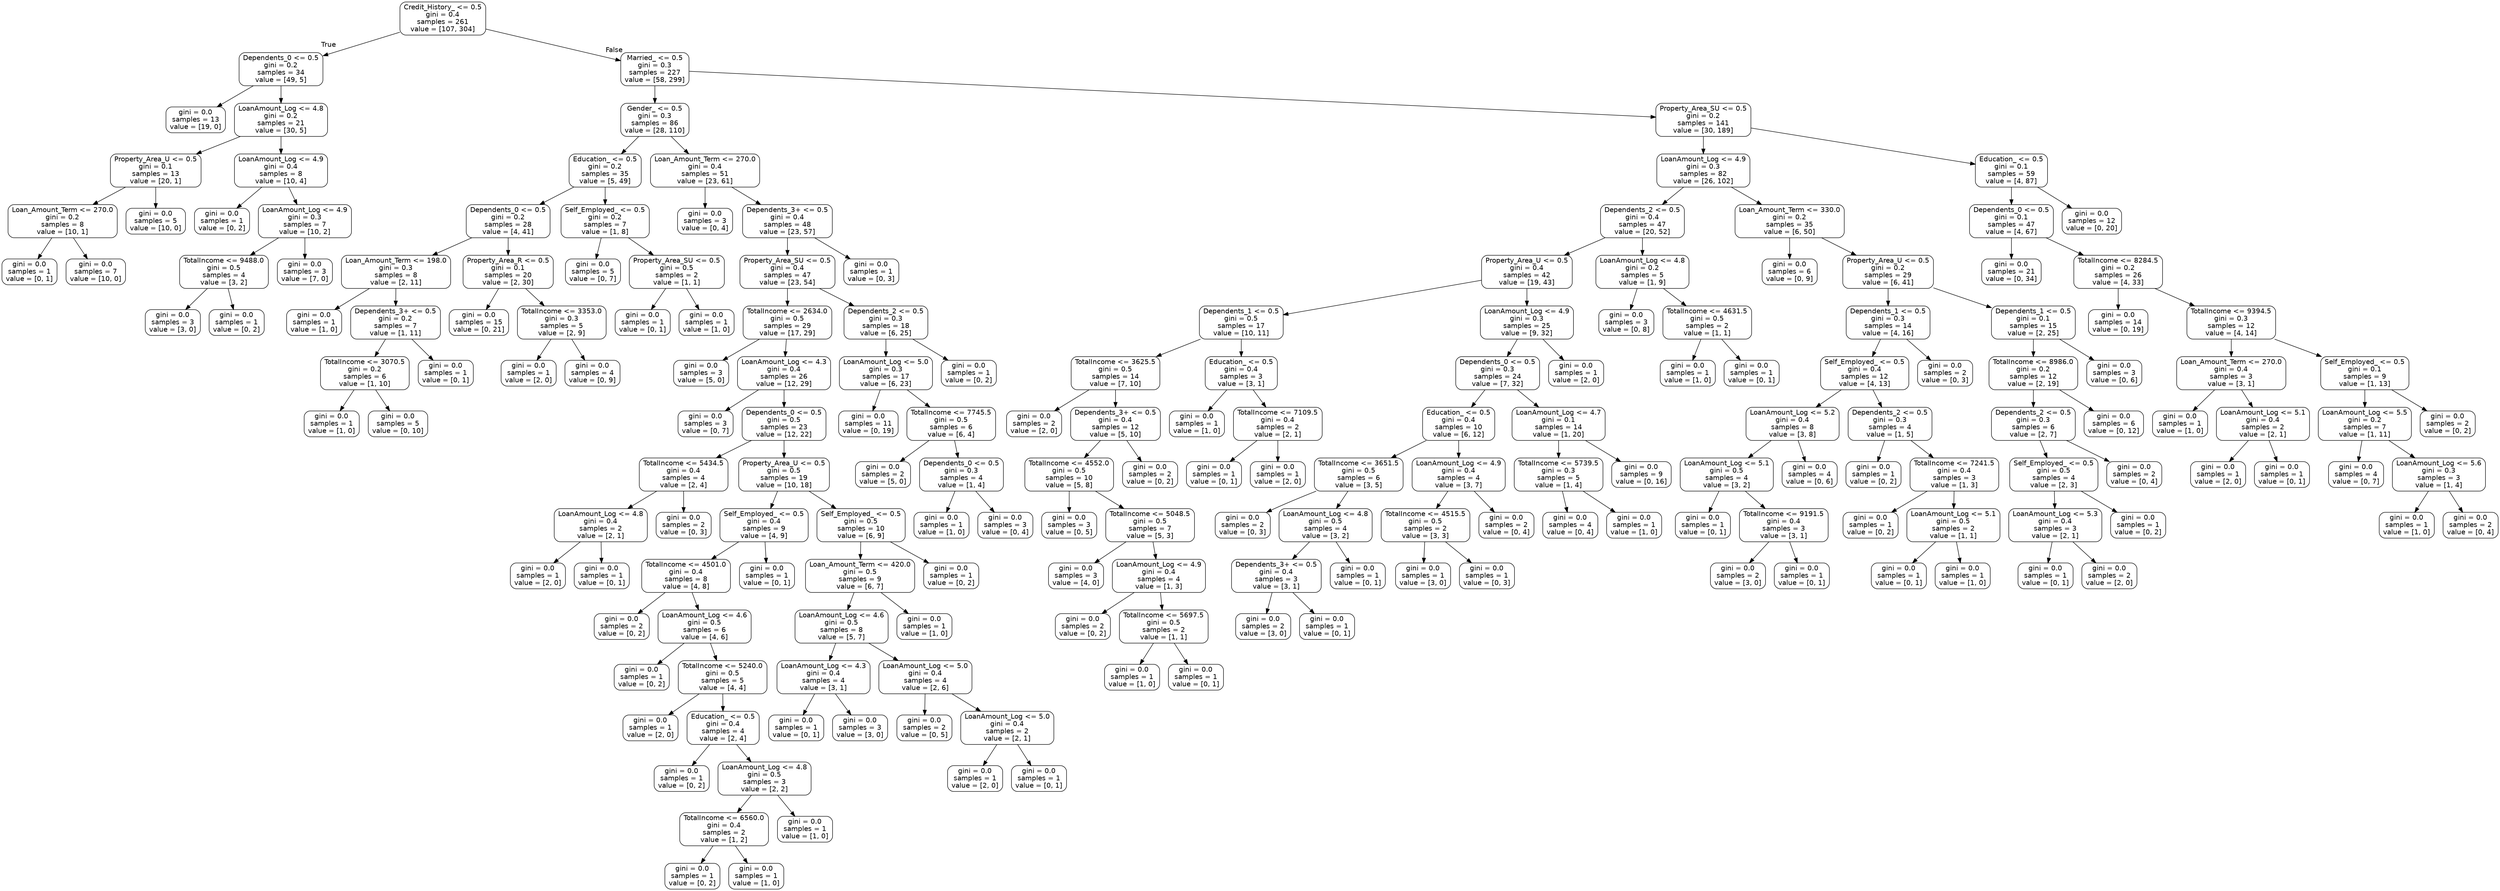 digraph Tree {
node [shape=box, style="rounded", color="black", fontname=helvetica] ;
edge [fontname=helvetica] ;
0 [label="Credit_History_ <= 0.5\ngini = 0.4\nsamples = 261\nvalue = [107, 304]"] ;
1 [label="Dependents_0 <= 0.5\ngini = 0.2\nsamples = 34\nvalue = [49, 5]"] ;
0 -> 1 [labeldistance=2.5, labelangle=45, headlabel="True"] ;
2 [label="gini = 0.0\nsamples = 13\nvalue = [19, 0]"] ;
1 -> 2 ;
3 [label="LoanAmount_Log <= 4.8\ngini = 0.2\nsamples = 21\nvalue = [30, 5]"] ;
1 -> 3 ;
4 [label="Property_Area_U <= 0.5\ngini = 0.1\nsamples = 13\nvalue = [20, 1]"] ;
3 -> 4 ;
5 [label="Loan_Amount_Term <= 270.0\ngini = 0.2\nsamples = 8\nvalue = [10, 1]"] ;
4 -> 5 ;
6 [label="gini = 0.0\nsamples = 1\nvalue = [0, 1]"] ;
5 -> 6 ;
7 [label="gini = 0.0\nsamples = 7\nvalue = [10, 0]"] ;
5 -> 7 ;
8 [label="gini = 0.0\nsamples = 5\nvalue = [10, 0]"] ;
4 -> 8 ;
9 [label="LoanAmount_Log <= 4.9\ngini = 0.4\nsamples = 8\nvalue = [10, 4]"] ;
3 -> 9 ;
10 [label="gini = 0.0\nsamples = 1\nvalue = [0, 2]"] ;
9 -> 10 ;
11 [label="LoanAmount_Log <= 4.9\ngini = 0.3\nsamples = 7\nvalue = [10, 2]"] ;
9 -> 11 ;
12 [label="TotalIncome <= 9488.0\ngini = 0.5\nsamples = 4\nvalue = [3, 2]"] ;
11 -> 12 ;
13 [label="gini = 0.0\nsamples = 3\nvalue = [3, 0]"] ;
12 -> 13 ;
14 [label="gini = 0.0\nsamples = 1\nvalue = [0, 2]"] ;
12 -> 14 ;
15 [label="gini = 0.0\nsamples = 3\nvalue = [7, 0]"] ;
11 -> 15 ;
16 [label="Married_ <= 0.5\ngini = 0.3\nsamples = 227\nvalue = [58, 299]"] ;
0 -> 16 [labeldistance=2.5, labelangle=-45, headlabel="False"] ;
17 [label="Gender_ <= 0.5\ngini = 0.3\nsamples = 86\nvalue = [28, 110]"] ;
16 -> 17 ;
18 [label="Education_ <= 0.5\ngini = 0.2\nsamples = 35\nvalue = [5, 49]"] ;
17 -> 18 ;
19 [label="Dependents_0 <= 0.5\ngini = 0.2\nsamples = 28\nvalue = [4, 41]"] ;
18 -> 19 ;
20 [label="Loan_Amount_Term <= 198.0\ngini = 0.3\nsamples = 8\nvalue = [2, 11]"] ;
19 -> 20 ;
21 [label="gini = 0.0\nsamples = 1\nvalue = [1, 0]"] ;
20 -> 21 ;
22 [label="Dependents_3+ <= 0.5\ngini = 0.2\nsamples = 7\nvalue = [1, 11]"] ;
20 -> 22 ;
23 [label="TotalIncome <= 3070.5\ngini = 0.2\nsamples = 6\nvalue = [1, 10]"] ;
22 -> 23 ;
24 [label="gini = 0.0\nsamples = 1\nvalue = [1, 0]"] ;
23 -> 24 ;
25 [label="gini = 0.0\nsamples = 5\nvalue = [0, 10]"] ;
23 -> 25 ;
26 [label="gini = 0.0\nsamples = 1\nvalue = [0, 1]"] ;
22 -> 26 ;
27 [label="Property_Area_R <= 0.5\ngini = 0.1\nsamples = 20\nvalue = [2, 30]"] ;
19 -> 27 ;
28 [label="gini = 0.0\nsamples = 15\nvalue = [0, 21]"] ;
27 -> 28 ;
29 [label="TotalIncome <= 3353.0\ngini = 0.3\nsamples = 5\nvalue = [2, 9]"] ;
27 -> 29 ;
30 [label="gini = 0.0\nsamples = 1\nvalue = [2, 0]"] ;
29 -> 30 ;
31 [label="gini = 0.0\nsamples = 4\nvalue = [0, 9]"] ;
29 -> 31 ;
32 [label="Self_Employed_ <= 0.5\ngini = 0.2\nsamples = 7\nvalue = [1, 8]"] ;
18 -> 32 ;
33 [label="gini = 0.0\nsamples = 5\nvalue = [0, 7]"] ;
32 -> 33 ;
34 [label="Property_Area_SU <= 0.5\ngini = 0.5\nsamples = 2\nvalue = [1, 1]"] ;
32 -> 34 ;
35 [label="gini = 0.0\nsamples = 1\nvalue = [0, 1]"] ;
34 -> 35 ;
36 [label="gini = 0.0\nsamples = 1\nvalue = [1, 0]"] ;
34 -> 36 ;
37 [label="Loan_Amount_Term <= 270.0\ngini = 0.4\nsamples = 51\nvalue = [23, 61]"] ;
17 -> 37 ;
38 [label="gini = 0.0\nsamples = 3\nvalue = [0, 4]"] ;
37 -> 38 ;
39 [label="Dependents_3+ <= 0.5\ngini = 0.4\nsamples = 48\nvalue = [23, 57]"] ;
37 -> 39 ;
40 [label="Property_Area_SU <= 0.5\ngini = 0.4\nsamples = 47\nvalue = [23, 54]"] ;
39 -> 40 ;
41 [label="TotalIncome <= 2634.0\ngini = 0.5\nsamples = 29\nvalue = [17, 29]"] ;
40 -> 41 ;
42 [label="gini = 0.0\nsamples = 3\nvalue = [5, 0]"] ;
41 -> 42 ;
43 [label="LoanAmount_Log <= 4.3\ngini = 0.4\nsamples = 26\nvalue = [12, 29]"] ;
41 -> 43 ;
44 [label="gini = 0.0\nsamples = 3\nvalue = [0, 7]"] ;
43 -> 44 ;
45 [label="Dependents_0 <= 0.5\ngini = 0.5\nsamples = 23\nvalue = [12, 22]"] ;
43 -> 45 ;
46 [label="TotalIncome <= 5434.5\ngini = 0.4\nsamples = 4\nvalue = [2, 4]"] ;
45 -> 46 ;
47 [label="LoanAmount_Log <= 4.8\ngini = 0.4\nsamples = 2\nvalue = [2, 1]"] ;
46 -> 47 ;
48 [label="gini = 0.0\nsamples = 1\nvalue = [2, 0]"] ;
47 -> 48 ;
49 [label="gini = 0.0\nsamples = 1\nvalue = [0, 1]"] ;
47 -> 49 ;
50 [label="gini = 0.0\nsamples = 2\nvalue = [0, 3]"] ;
46 -> 50 ;
51 [label="Property_Area_U <= 0.5\ngini = 0.5\nsamples = 19\nvalue = [10, 18]"] ;
45 -> 51 ;
52 [label="Self_Employed_ <= 0.5\ngini = 0.4\nsamples = 9\nvalue = [4, 9]"] ;
51 -> 52 ;
53 [label="TotalIncome <= 4501.0\ngini = 0.4\nsamples = 8\nvalue = [4, 8]"] ;
52 -> 53 ;
54 [label="gini = 0.0\nsamples = 2\nvalue = [0, 2]"] ;
53 -> 54 ;
55 [label="LoanAmount_Log <= 4.6\ngini = 0.5\nsamples = 6\nvalue = [4, 6]"] ;
53 -> 55 ;
56 [label="gini = 0.0\nsamples = 1\nvalue = [0, 2]"] ;
55 -> 56 ;
57 [label="TotalIncome <= 5240.0\ngini = 0.5\nsamples = 5\nvalue = [4, 4]"] ;
55 -> 57 ;
58 [label="gini = 0.0\nsamples = 1\nvalue = [2, 0]"] ;
57 -> 58 ;
59 [label="Education_ <= 0.5\ngini = 0.4\nsamples = 4\nvalue = [2, 4]"] ;
57 -> 59 ;
60 [label="gini = 0.0\nsamples = 1\nvalue = [0, 2]"] ;
59 -> 60 ;
61 [label="LoanAmount_Log <= 4.8\ngini = 0.5\nsamples = 3\nvalue = [2, 2]"] ;
59 -> 61 ;
62 [label="TotalIncome <= 6560.0\ngini = 0.4\nsamples = 2\nvalue = [1, 2]"] ;
61 -> 62 ;
63 [label="gini = 0.0\nsamples = 1\nvalue = [0, 2]"] ;
62 -> 63 ;
64 [label="gini = 0.0\nsamples = 1\nvalue = [1, 0]"] ;
62 -> 64 ;
65 [label="gini = 0.0\nsamples = 1\nvalue = [1, 0]"] ;
61 -> 65 ;
66 [label="gini = 0.0\nsamples = 1\nvalue = [0, 1]"] ;
52 -> 66 ;
67 [label="Self_Employed_ <= 0.5\ngini = 0.5\nsamples = 10\nvalue = [6, 9]"] ;
51 -> 67 ;
68 [label="Loan_Amount_Term <= 420.0\ngini = 0.5\nsamples = 9\nvalue = [6, 7]"] ;
67 -> 68 ;
69 [label="LoanAmount_Log <= 4.6\ngini = 0.5\nsamples = 8\nvalue = [5, 7]"] ;
68 -> 69 ;
70 [label="LoanAmount_Log <= 4.3\ngini = 0.4\nsamples = 4\nvalue = [3, 1]"] ;
69 -> 70 ;
71 [label="gini = 0.0\nsamples = 1\nvalue = [0, 1]"] ;
70 -> 71 ;
72 [label="gini = 0.0\nsamples = 3\nvalue = [3, 0]"] ;
70 -> 72 ;
73 [label="LoanAmount_Log <= 5.0\ngini = 0.4\nsamples = 4\nvalue = [2, 6]"] ;
69 -> 73 ;
74 [label="gini = 0.0\nsamples = 2\nvalue = [0, 5]"] ;
73 -> 74 ;
75 [label="LoanAmount_Log <= 5.0\ngini = 0.4\nsamples = 2\nvalue = [2, 1]"] ;
73 -> 75 ;
76 [label="gini = 0.0\nsamples = 1\nvalue = [2, 0]"] ;
75 -> 76 ;
77 [label="gini = 0.0\nsamples = 1\nvalue = [0, 1]"] ;
75 -> 77 ;
78 [label="gini = 0.0\nsamples = 1\nvalue = [1, 0]"] ;
68 -> 78 ;
79 [label="gini = 0.0\nsamples = 1\nvalue = [0, 2]"] ;
67 -> 79 ;
80 [label="Dependents_2 <= 0.5\ngini = 0.3\nsamples = 18\nvalue = [6, 25]"] ;
40 -> 80 ;
81 [label="LoanAmount_Log <= 5.0\ngini = 0.3\nsamples = 17\nvalue = [6, 23]"] ;
80 -> 81 ;
82 [label="gini = 0.0\nsamples = 11\nvalue = [0, 19]"] ;
81 -> 82 ;
83 [label="TotalIncome <= 7745.5\ngini = 0.5\nsamples = 6\nvalue = [6, 4]"] ;
81 -> 83 ;
84 [label="gini = 0.0\nsamples = 2\nvalue = [5, 0]"] ;
83 -> 84 ;
85 [label="Dependents_0 <= 0.5\ngini = 0.3\nsamples = 4\nvalue = [1, 4]"] ;
83 -> 85 ;
86 [label="gini = 0.0\nsamples = 1\nvalue = [1, 0]"] ;
85 -> 86 ;
87 [label="gini = 0.0\nsamples = 3\nvalue = [0, 4]"] ;
85 -> 87 ;
88 [label="gini = 0.0\nsamples = 1\nvalue = [0, 2]"] ;
80 -> 88 ;
89 [label="gini = 0.0\nsamples = 1\nvalue = [0, 3]"] ;
39 -> 89 ;
90 [label="Property_Area_SU <= 0.5\ngini = 0.2\nsamples = 141\nvalue = [30, 189]"] ;
16 -> 90 ;
91 [label="LoanAmount_Log <= 4.9\ngini = 0.3\nsamples = 82\nvalue = [26, 102]"] ;
90 -> 91 ;
92 [label="Dependents_2 <= 0.5\ngini = 0.4\nsamples = 47\nvalue = [20, 52]"] ;
91 -> 92 ;
93 [label="Property_Area_U <= 0.5\ngini = 0.4\nsamples = 42\nvalue = [19, 43]"] ;
92 -> 93 ;
94 [label="Dependents_1 <= 0.5\ngini = 0.5\nsamples = 17\nvalue = [10, 11]"] ;
93 -> 94 ;
95 [label="TotalIncome <= 3625.5\ngini = 0.5\nsamples = 14\nvalue = [7, 10]"] ;
94 -> 95 ;
96 [label="gini = 0.0\nsamples = 2\nvalue = [2, 0]"] ;
95 -> 96 ;
97 [label="Dependents_3+ <= 0.5\ngini = 0.4\nsamples = 12\nvalue = [5, 10]"] ;
95 -> 97 ;
98 [label="TotalIncome <= 4552.0\ngini = 0.5\nsamples = 10\nvalue = [5, 8]"] ;
97 -> 98 ;
99 [label="gini = 0.0\nsamples = 3\nvalue = [0, 5]"] ;
98 -> 99 ;
100 [label="TotalIncome <= 5048.5\ngini = 0.5\nsamples = 7\nvalue = [5, 3]"] ;
98 -> 100 ;
101 [label="gini = 0.0\nsamples = 3\nvalue = [4, 0]"] ;
100 -> 101 ;
102 [label="LoanAmount_Log <= 4.9\ngini = 0.4\nsamples = 4\nvalue = [1, 3]"] ;
100 -> 102 ;
103 [label="gini = 0.0\nsamples = 2\nvalue = [0, 2]"] ;
102 -> 103 ;
104 [label="TotalIncome <= 5697.5\ngini = 0.5\nsamples = 2\nvalue = [1, 1]"] ;
102 -> 104 ;
105 [label="gini = 0.0\nsamples = 1\nvalue = [1, 0]"] ;
104 -> 105 ;
106 [label="gini = 0.0\nsamples = 1\nvalue = [0, 1]"] ;
104 -> 106 ;
107 [label="gini = 0.0\nsamples = 2\nvalue = [0, 2]"] ;
97 -> 107 ;
108 [label="Education_ <= 0.5\ngini = 0.4\nsamples = 3\nvalue = [3, 1]"] ;
94 -> 108 ;
109 [label="gini = 0.0\nsamples = 1\nvalue = [1, 0]"] ;
108 -> 109 ;
110 [label="TotalIncome <= 7109.5\ngini = 0.4\nsamples = 2\nvalue = [2, 1]"] ;
108 -> 110 ;
111 [label="gini = 0.0\nsamples = 1\nvalue = [0, 1]"] ;
110 -> 111 ;
112 [label="gini = 0.0\nsamples = 1\nvalue = [2, 0]"] ;
110 -> 112 ;
113 [label="LoanAmount_Log <= 4.9\ngini = 0.3\nsamples = 25\nvalue = [9, 32]"] ;
93 -> 113 ;
114 [label="Dependents_0 <= 0.5\ngini = 0.3\nsamples = 24\nvalue = [7, 32]"] ;
113 -> 114 ;
115 [label="Education_ <= 0.5\ngini = 0.4\nsamples = 10\nvalue = [6, 12]"] ;
114 -> 115 ;
116 [label="TotalIncome <= 3651.5\ngini = 0.5\nsamples = 6\nvalue = [3, 5]"] ;
115 -> 116 ;
117 [label="gini = 0.0\nsamples = 2\nvalue = [0, 3]"] ;
116 -> 117 ;
118 [label="LoanAmount_Log <= 4.8\ngini = 0.5\nsamples = 4\nvalue = [3, 2]"] ;
116 -> 118 ;
119 [label="Dependents_3+ <= 0.5\ngini = 0.4\nsamples = 3\nvalue = [3, 1]"] ;
118 -> 119 ;
120 [label="gini = 0.0\nsamples = 2\nvalue = [3, 0]"] ;
119 -> 120 ;
121 [label="gini = 0.0\nsamples = 1\nvalue = [0, 1]"] ;
119 -> 121 ;
122 [label="gini = 0.0\nsamples = 1\nvalue = [0, 1]"] ;
118 -> 122 ;
123 [label="LoanAmount_Log <= 4.9\ngini = 0.4\nsamples = 4\nvalue = [3, 7]"] ;
115 -> 123 ;
124 [label="TotalIncome <= 4515.5\ngini = 0.5\nsamples = 2\nvalue = [3, 3]"] ;
123 -> 124 ;
125 [label="gini = 0.0\nsamples = 1\nvalue = [3, 0]"] ;
124 -> 125 ;
126 [label="gini = 0.0\nsamples = 1\nvalue = [0, 3]"] ;
124 -> 126 ;
127 [label="gini = 0.0\nsamples = 2\nvalue = [0, 4]"] ;
123 -> 127 ;
128 [label="LoanAmount_Log <= 4.7\ngini = 0.1\nsamples = 14\nvalue = [1, 20]"] ;
114 -> 128 ;
129 [label="TotalIncome <= 5739.5\ngini = 0.3\nsamples = 5\nvalue = [1, 4]"] ;
128 -> 129 ;
130 [label="gini = 0.0\nsamples = 4\nvalue = [0, 4]"] ;
129 -> 130 ;
131 [label="gini = 0.0\nsamples = 1\nvalue = [1, 0]"] ;
129 -> 131 ;
132 [label="gini = 0.0\nsamples = 9\nvalue = [0, 16]"] ;
128 -> 132 ;
133 [label="gini = 0.0\nsamples = 1\nvalue = [2, 0]"] ;
113 -> 133 ;
134 [label="LoanAmount_Log <= 4.8\ngini = 0.2\nsamples = 5\nvalue = [1, 9]"] ;
92 -> 134 ;
135 [label="gini = 0.0\nsamples = 3\nvalue = [0, 8]"] ;
134 -> 135 ;
136 [label="TotalIncome <= 4631.5\ngini = 0.5\nsamples = 2\nvalue = [1, 1]"] ;
134 -> 136 ;
137 [label="gini = 0.0\nsamples = 1\nvalue = [1, 0]"] ;
136 -> 137 ;
138 [label="gini = 0.0\nsamples = 1\nvalue = [0, 1]"] ;
136 -> 138 ;
139 [label="Loan_Amount_Term <= 330.0\ngini = 0.2\nsamples = 35\nvalue = [6, 50]"] ;
91 -> 139 ;
140 [label="gini = 0.0\nsamples = 6\nvalue = [0, 9]"] ;
139 -> 140 ;
141 [label="Property_Area_U <= 0.5\ngini = 0.2\nsamples = 29\nvalue = [6, 41]"] ;
139 -> 141 ;
142 [label="Dependents_1 <= 0.5\ngini = 0.3\nsamples = 14\nvalue = [4, 16]"] ;
141 -> 142 ;
143 [label="Self_Employed_ <= 0.5\ngini = 0.4\nsamples = 12\nvalue = [4, 13]"] ;
142 -> 143 ;
144 [label="LoanAmount_Log <= 5.2\ngini = 0.4\nsamples = 8\nvalue = [3, 8]"] ;
143 -> 144 ;
145 [label="LoanAmount_Log <= 5.1\ngini = 0.5\nsamples = 4\nvalue = [3, 2]"] ;
144 -> 145 ;
146 [label="gini = 0.0\nsamples = 1\nvalue = [0, 1]"] ;
145 -> 146 ;
147 [label="TotalIncome <= 9191.5\ngini = 0.4\nsamples = 3\nvalue = [3, 1]"] ;
145 -> 147 ;
148 [label="gini = 0.0\nsamples = 2\nvalue = [3, 0]"] ;
147 -> 148 ;
149 [label="gini = 0.0\nsamples = 1\nvalue = [0, 1]"] ;
147 -> 149 ;
150 [label="gini = 0.0\nsamples = 4\nvalue = [0, 6]"] ;
144 -> 150 ;
151 [label="Dependents_2 <= 0.5\ngini = 0.3\nsamples = 4\nvalue = [1, 5]"] ;
143 -> 151 ;
152 [label="gini = 0.0\nsamples = 1\nvalue = [0, 2]"] ;
151 -> 152 ;
153 [label="TotalIncome <= 7241.5\ngini = 0.4\nsamples = 3\nvalue = [1, 3]"] ;
151 -> 153 ;
154 [label="gini = 0.0\nsamples = 1\nvalue = [0, 2]"] ;
153 -> 154 ;
155 [label="LoanAmount_Log <= 5.1\ngini = 0.5\nsamples = 2\nvalue = [1, 1]"] ;
153 -> 155 ;
156 [label="gini = 0.0\nsamples = 1\nvalue = [0, 1]"] ;
155 -> 156 ;
157 [label="gini = 0.0\nsamples = 1\nvalue = [1, 0]"] ;
155 -> 157 ;
158 [label="gini = 0.0\nsamples = 2\nvalue = [0, 3]"] ;
142 -> 158 ;
159 [label="Dependents_1 <= 0.5\ngini = 0.1\nsamples = 15\nvalue = [2, 25]"] ;
141 -> 159 ;
160 [label="TotalIncome <= 8986.0\ngini = 0.2\nsamples = 12\nvalue = [2, 19]"] ;
159 -> 160 ;
161 [label="Dependents_2 <= 0.5\ngini = 0.3\nsamples = 6\nvalue = [2, 7]"] ;
160 -> 161 ;
162 [label="Self_Employed_ <= 0.5\ngini = 0.5\nsamples = 4\nvalue = [2, 3]"] ;
161 -> 162 ;
163 [label="LoanAmount_Log <= 5.3\ngini = 0.4\nsamples = 3\nvalue = [2, 1]"] ;
162 -> 163 ;
164 [label="gini = 0.0\nsamples = 1\nvalue = [0, 1]"] ;
163 -> 164 ;
165 [label="gini = 0.0\nsamples = 2\nvalue = [2, 0]"] ;
163 -> 165 ;
166 [label="gini = 0.0\nsamples = 1\nvalue = [0, 2]"] ;
162 -> 166 ;
167 [label="gini = 0.0\nsamples = 2\nvalue = [0, 4]"] ;
161 -> 167 ;
168 [label="gini = 0.0\nsamples = 6\nvalue = [0, 12]"] ;
160 -> 168 ;
169 [label="gini = 0.0\nsamples = 3\nvalue = [0, 6]"] ;
159 -> 169 ;
170 [label="Education_ <= 0.5\ngini = 0.1\nsamples = 59\nvalue = [4, 87]"] ;
90 -> 170 ;
171 [label="Dependents_0 <= 0.5\ngini = 0.1\nsamples = 47\nvalue = [4, 67]"] ;
170 -> 171 ;
172 [label="gini = 0.0\nsamples = 21\nvalue = [0, 34]"] ;
171 -> 172 ;
173 [label="TotalIncome <= 8284.5\ngini = 0.2\nsamples = 26\nvalue = [4, 33]"] ;
171 -> 173 ;
174 [label="gini = 0.0\nsamples = 14\nvalue = [0, 19]"] ;
173 -> 174 ;
175 [label="TotalIncome <= 9394.5\ngini = 0.3\nsamples = 12\nvalue = [4, 14]"] ;
173 -> 175 ;
176 [label="Loan_Amount_Term <= 270.0\ngini = 0.4\nsamples = 3\nvalue = [3, 1]"] ;
175 -> 176 ;
177 [label="gini = 0.0\nsamples = 1\nvalue = [1, 0]"] ;
176 -> 177 ;
178 [label="LoanAmount_Log <= 5.1\ngini = 0.4\nsamples = 2\nvalue = [2, 1]"] ;
176 -> 178 ;
179 [label="gini = 0.0\nsamples = 1\nvalue = [2, 0]"] ;
178 -> 179 ;
180 [label="gini = 0.0\nsamples = 1\nvalue = [0, 1]"] ;
178 -> 180 ;
181 [label="Self_Employed_ <= 0.5\ngini = 0.1\nsamples = 9\nvalue = [1, 13]"] ;
175 -> 181 ;
182 [label="LoanAmount_Log <= 5.5\ngini = 0.2\nsamples = 7\nvalue = [1, 11]"] ;
181 -> 182 ;
183 [label="gini = 0.0\nsamples = 4\nvalue = [0, 7]"] ;
182 -> 183 ;
184 [label="LoanAmount_Log <= 5.6\ngini = 0.3\nsamples = 3\nvalue = [1, 4]"] ;
182 -> 184 ;
185 [label="gini = 0.0\nsamples = 1\nvalue = [1, 0]"] ;
184 -> 185 ;
186 [label="gini = 0.0\nsamples = 2\nvalue = [0, 4]"] ;
184 -> 186 ;
187 [label="gini = 0.0\nsamples = 2\nvalue = [0, 2]"] ;
181 -> 187 ;
188 [label="gini = 0.0\nsamples = 12\nvalue = [0, 20]"] ;
170 -> 188 ;
}